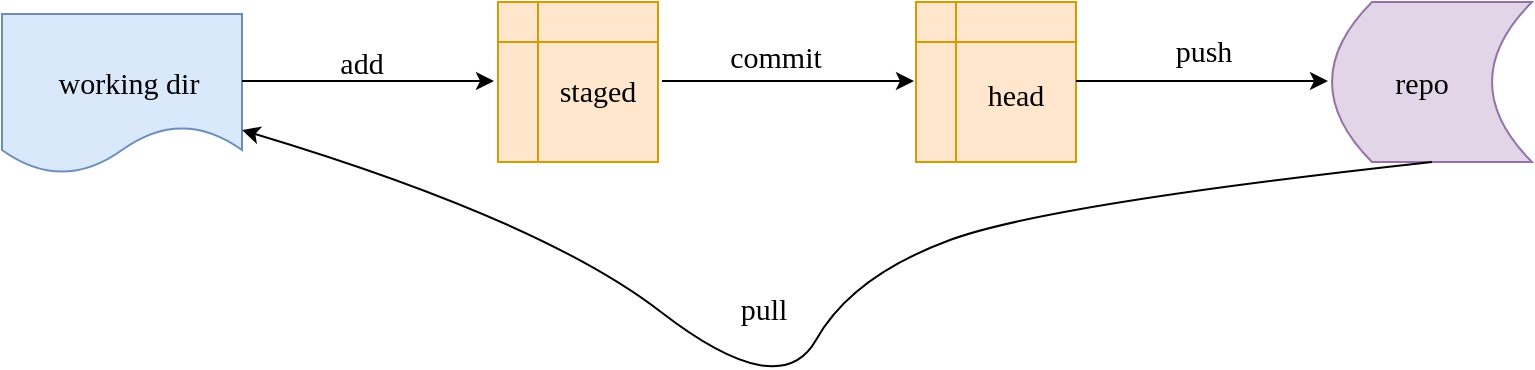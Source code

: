 <mxfile version="22.1.20" type="github">
  <diagram name="第 1 页" id="xPjWMKmzNRKZ_0EDPygm">
    <mxGraphModel dx="977" dy="585" grid="0" gridSize="10" guides="1" tooltips="1" connect="1" arrows="1" fold="1" page="1" pageScale="1" pageWidth="827" pageHeight="1169" math="0" shadow="0">
      <root>
        <mxCell id="0" />
        <mxCell id="1" parent="0" />
        <mxCell id="46OBhsmvq1cjJMB3hN1b-1" value="" style="shape=document;whiteSpace=wrap;html=1;boundedLbl=1;fillColor=#dae8fc;strokeColor=#6c8ebf;" vertex="1" parent="1">
          <mxGeometry x="33" y="184" width="120" height="80" as="geometry" />
        </mxCell>
        <mxCell id="46OBhsmvq1cjJMB3hN1b-2" value="working dir" style="text;html=1;strokeColor=none;fillColor=none;align=center;verticalAlign=middle;whiteSpace=wrap;rounded=0;fontFamily=Comic Sans MS;fontSize=15;" vertex="1" parent="1">
          <mxGeometry x="55" y="203" width="82.5" height="30" as="geometry" />
        </mxCell>
        <mxCell id="46OBhsmvq1cjJMB3hN1b-3" value="" style="shape=internalStorage;whiteSpace=wrap;html=1;backgroundOutline=1;fillColor=#ffe6cc;strokeColor=#d79b00;" vertex="1" parent="1">
          <mxGeometry x="281" y="178" width="80" height="80" as="geometry" />
        </mxCell>
        <mxCell id="46OBhsmvq1cjJMB3hN1b-4" value="" style="shape=internalStorage;whiteSpace=wrap;html=1;backgroundOutline=1;fillColor=#ffe6cc;strokeColor=#d79b00;" vertex="1" parent="1">
          <mxGeometry x="490" y="178" width="80" height="80" as="geometry" />
        </mxCell>
        <mxCell id="46OBhsmvq1cjJMB3hN1b-5" value="" style="endArrow=classic;html=1;rounded=0;edgeStyle=orthogonalEdgeStyle;curved=1;" edge="1" parent="1">
          <mxGeometry width="50" height="50" relative="1" as="geometry">
            <mxPoint x="153" y="217.5" as="sourcePoint" />
            <mxPoint x="279" y="217.5" as="targetPoint" />
          </mxGeometry>
        </mxCell>
        <mxCell id="46OBhsmvq1cjJMB3hN1b-6" value="" style="endArrow=classic;html=1;rounded=0;" edge="1" parent="1">
          <mxGeometry width="50" height="50" relative="1" as="geometry">
            <mxPoint x="363" y="217.5" as="sourcePoint" />
            <mxPoint x="489" y="217.5" as="targetPoint" />
          </mxGeometry>
        </mxCell>
        <mxCell id="46OBhsmvq1cjJMB3hN1b-7" value="add" style="text;html=1;strokeColor=none;fillColor=none;align=center;verticalAlign=middle;whiteSpace=wrap;rounded=0;fontFamily=Comic Sans MS;fontSize=15;" vertex="1" parent="1">
          <mxGeometry x="183" y="193" width="60" height="30" as="geometry" />
        </mxCell>
        <mxCell id="46OBhsmvq1cjJMB3hN1b-8" value="commit" style="text;html=1;strokeColor=none;fillColor=none;align=center;verticalAlign=middle;whiteSpace=wrap;rounded=0;fontFamily=Comic Sans MS;fontSize=15;" vertex="1" parent="1">
          <mxGeometry x="390" y="190" width="60" height="30" as="geometry" />
        </mxCell>
        <mxCell id="46OBhsmvq1cjJMB3hN1b-9" value="" style="shape=dataStorage;whiteSpace=wrap;html=1;fixedSize=1;fillColor=#e1d5e7;strokeColor=#9673a6;" vertex="1" parent="1">
          <mxGeometry x="698" y="178" width="100" height="80" as="geometry" />
        </mxCell>
        <mxCell id="46OBhsmvq1cjJMB3hN1b-10" value="" style="endArrow=classic;html=1;rounded=0;" edge="1" parent="1">
          <mxGeometry width="50" height="50" relative="1" as="geometry">
            <mxPoint x="570" y="217.5" as="sourcePoint" />
            <mxPoint x="696" y="217.5" as="targetPoint" />
          </mxGeometry>
        </mxCell>
        <mxCell id="46OBhsmvq1cjJMB3hN1b-11" value="repo" style="text;html=1;strokeColor=none;fillColor=none;align=center;verticalAlign=middle;whiteSpace=wrap;rounded=0;fontFamily=Comic Sans MS;fontSize=15;" vertex="1" parent="1">
          <mxGeometry x="713" y="203" width="60" height="30" as="geometry" />
        </mxCell>
        <mxCell id="46OBhsmvq1cjJMB3hN1b-12" value="head" style="text;html=1;strokeColor=none;fillColor=none;align=center;verticalAlign=middle;whiteSpace=wrap;rounded=0;fontFamily=Comic Sans MS;fontSize=15;" vertex="1" parent="1">
          <mxGeometry x="510" y="209" width="60" height="30" as="geometry" />
        </mxCell>
        <mxCell id="46OBhsmvq1cjJMB3hN1b-13" value="staged" style="text;html=1;strokeColor=none;fillColor=none;align=center;verticalAlign=middle;whiteSpace=wrap;rounded=0;fontFamily=Comic Sans MS;fontSize=15;" vertex="1" parent="1">
          <mxGeometry x="301" y="207" width="60" height="30" as="geometry" />
        </mxCell>
        <mxCell id="46OBhsmvq1cjJMB3hN1b-14" value="push" style="text;html=1;strokeColor=none;fillColor=none;align=center;verticalAlign=middle;whiteSpace=wrap;rounded=0;fontFamily=Comic Sans MS;fontSize=15;" vertex="1" parent="1">
          <mxGeometry x="604" y="187" width="60" height="30" as="geometry" />
        </mxCell>
        <mxCell id="46OBhsmvq1cjJMB3hN1b-15" value="" style="curved=1;endArrow=classic;html=1;rounded=0;exitX=0.5;exitY=1;exitDx=0;exitDy=0;" edge="1" parent="1" source="46OBhsmvq1cjJMB3hN1b-9" target="46OBhsmvq1cjJMB3hN1b-1">
          <mxGeometry width="50" height="50" relative="1" as="geometry">
            <mxPoint x="422" y="429" as="sourcePoint" />
            <mxPoint x="472" y="379" as="targetPoint" />
            <Array as="points">
              <mxPoint x="556" y="279" />
              <mxPoint x="458" y="315" />
              <mxPoint x="422" y="379" />
              <mxPoint x="303" y="287" />
            </Array>
          </mxGeometry>
        </mxCell>
        <mxCell id="46OBhsmvq1cjJMB3hN1b-16" value="pull" style="text;html=1;strokeColor=none;fillColor=none;align=center;verticalAlign=middle;whiteSpace=wrap;rounded=0;fontFamily=Comic Sans MS;fontSize=15;" vertex="1" parent="1">
          <mxGeometry x="384" y="316" width="60" height="30" as="geometry" />
        </mxCell>
      </root>
    </mxGraphModel>
  </diagram>
</mxfile>
